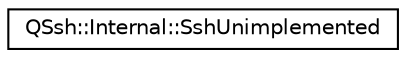 digraph "Graphical Class Hierarchy"
{
  edge [fontname="Helvetica",fontsize="10",labelfontname="Helvetica",labelfontsize="10"];
  node [fontname="Helvetica",fontsize="10",shape=record];
  rankdir="LR";
  Node0 [label="QSsh::Internal::SshUnimplemented",height=0.2,width=0.4,color="black", fillcolor="white", style="filled",URL="$struct_q_ssh_1_1_internal_1_1_ssh_unimplemented.html"];
}
